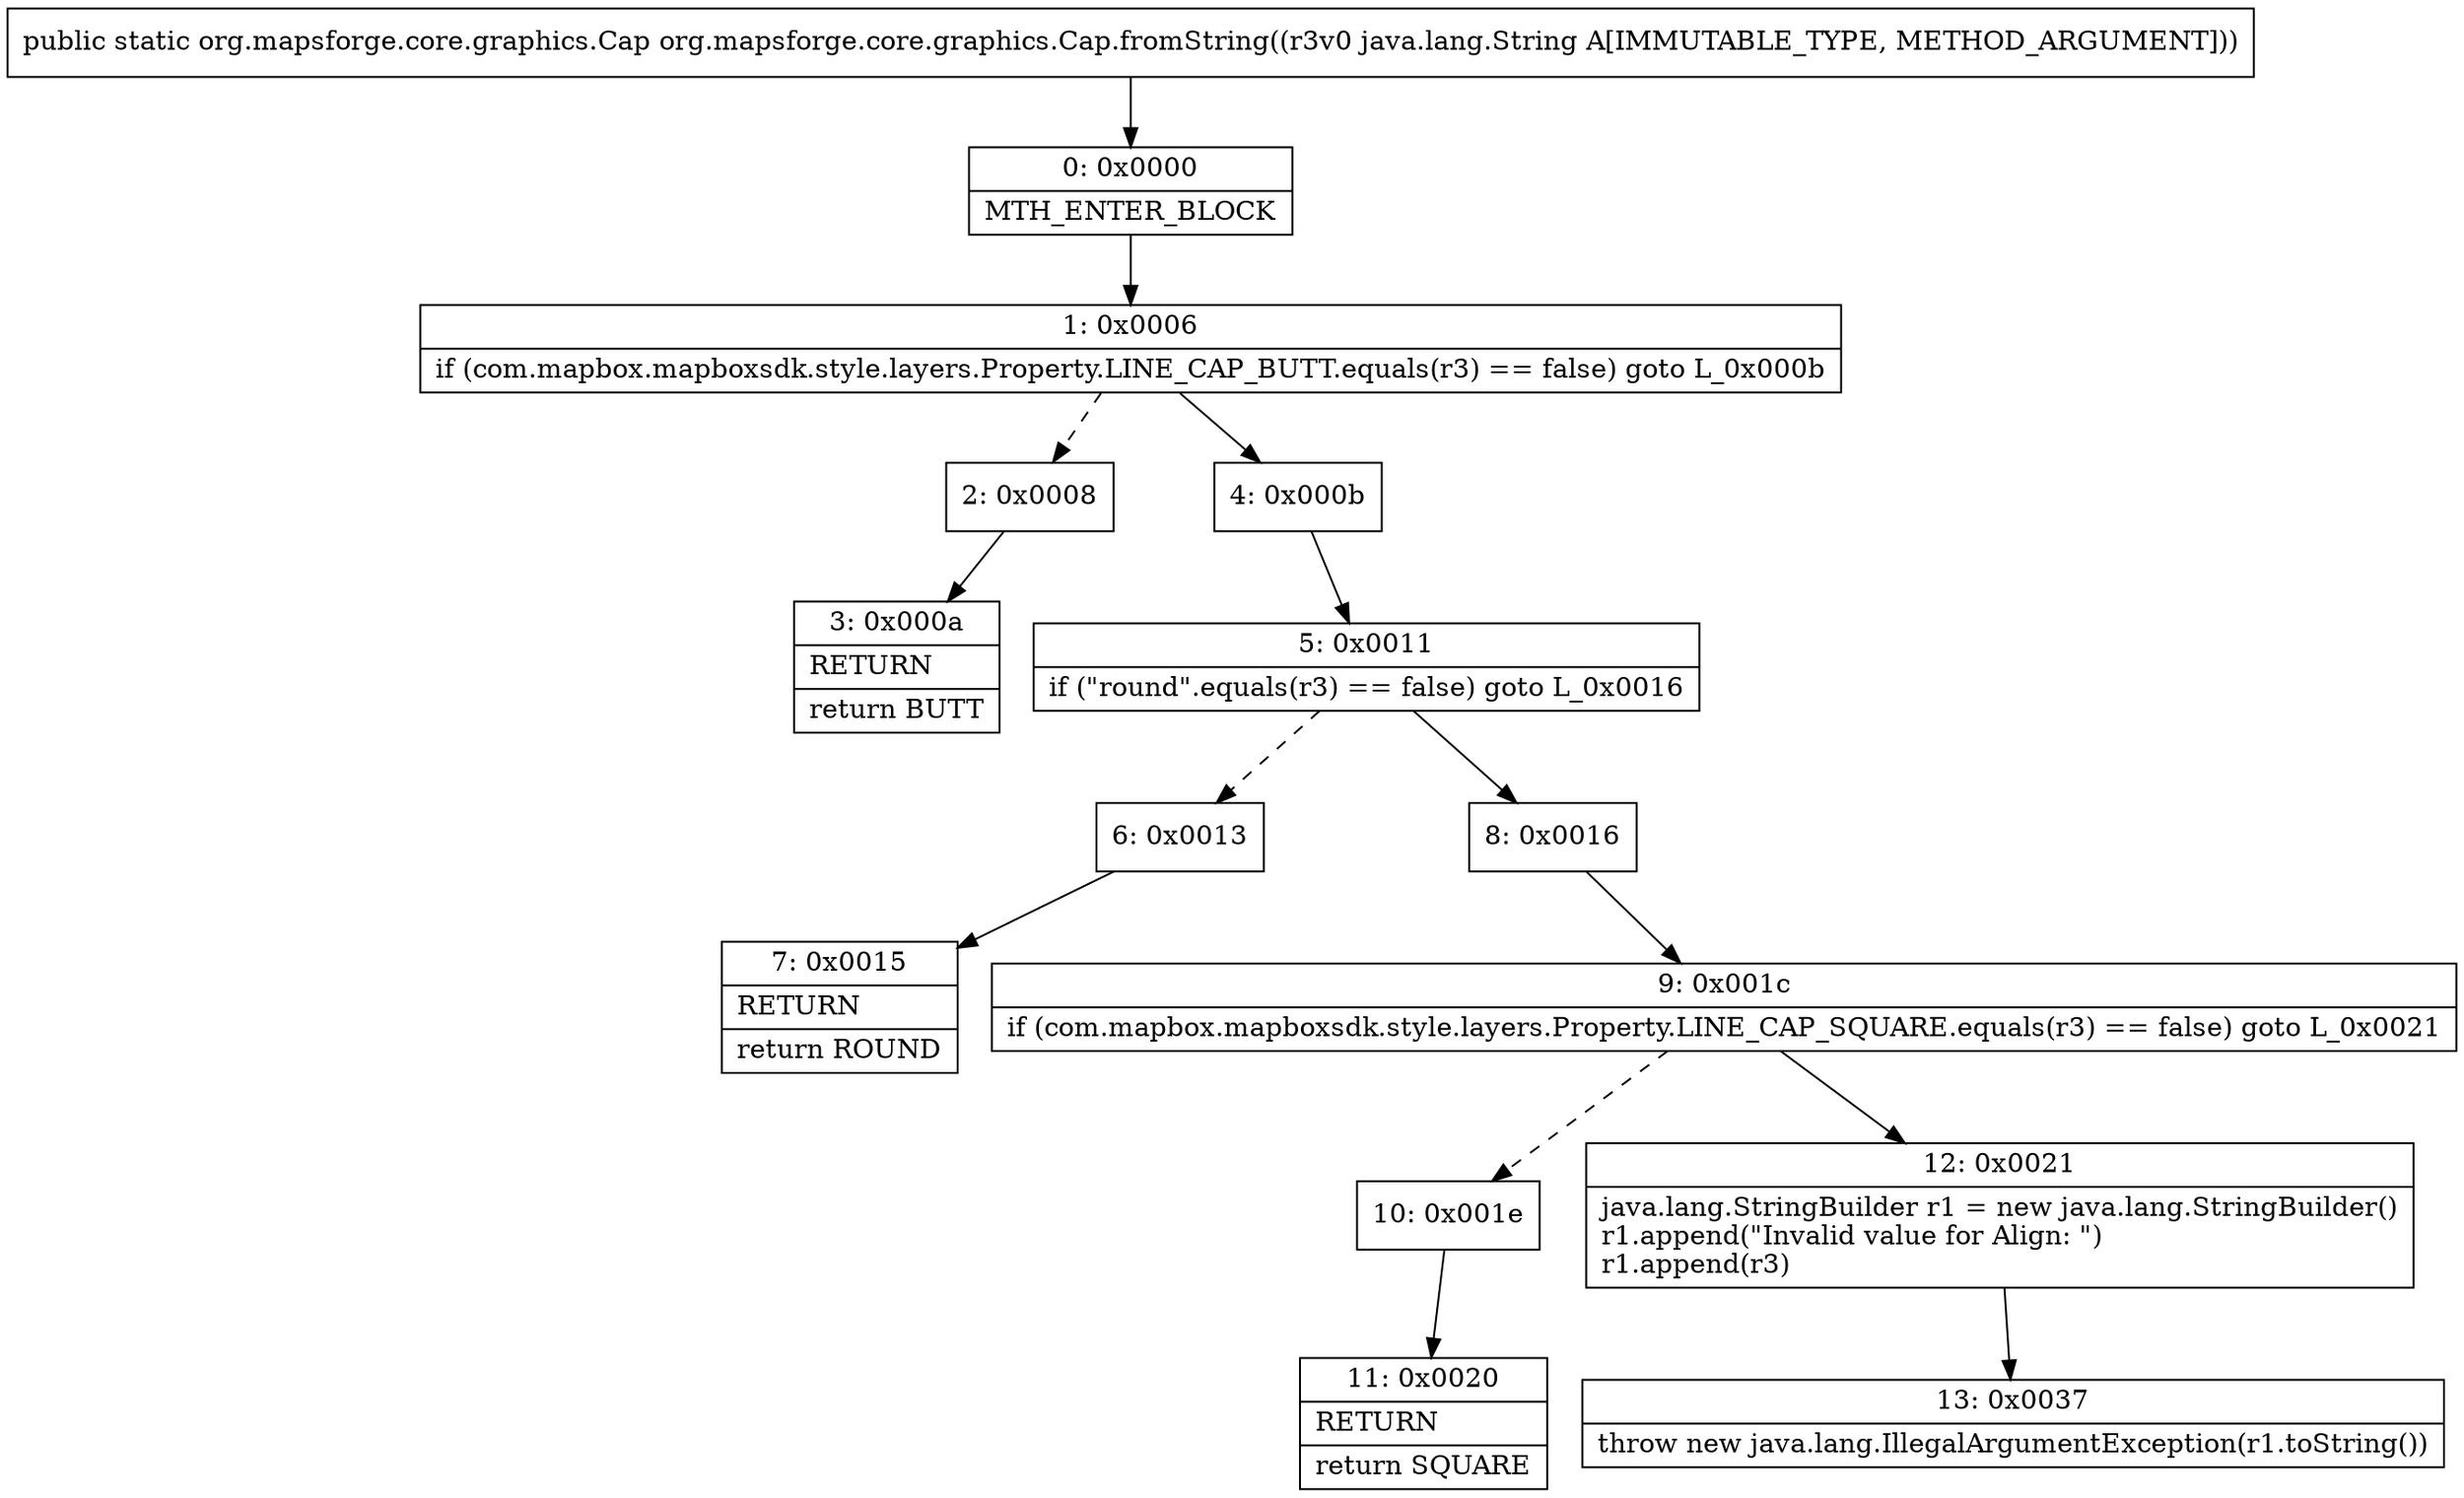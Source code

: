 digraph "CFG fororg.mapsforge.core.graphics.Cap.fromString(Ljava\/lang\/String;)Lorg\/mapsforge\/core\/graphics\/Cap;" {
Node_0 [shape=record,label="{0\:\ 0x0000|MTH_ENTER_BLOCK\l}"];
Node_1 [shape=record,label="{1\:\ 0x0006|if (com.mapbox.mapboxsdk.style.layers.Property.LINE_CAP_BUTT.equals(r3) == false) goto L_0x000b\l}"];
Node_2 [shape=record,label="{2\:\ 0x0008}"];
Node_3 [shape=record,label="{3\:\ 0x000a|RETURN\l|return BUTT\l}"];
Node_4 [shape=record,label="{4\:\ 0x000b}"];
Node_5 [shape=record,label="{5\:\ 0x0011|if (\"round\".equals(r3) == false) goto L_0x0016\l}"];
Node_6 [shape=record,label="{6\:\ 0x0013}"];
Node_7 [shape=record,label="{7\:\ 0x0015|RETURN\l|return ROUND\l}"];
Node_8 [shape=record,label="{8\:\ 0x0016}"];
Node_9 [shape=record,label="{9\:\ 0x001c|if (com.mapbox.mapboxsdk.style.layers.Property.LINE_CAP_SQUARE.equals(r3) == false) goto L_0x0021\l}"];
Node_10 [shape=record,label="{10\:\ 0x001e}"];
Node_11 [shape=record,label="{11\:\ 0x0020|RETURN\l|return SQUARE\l}"];
Node_12 [shape=record,label="{12\:\ 0x0021|java.lang.StringBuilder r1 = new java.lang.StringBuilder()\lr1.append(\"Invalid value for Align: \")\lr1.append(r3)\l}"];
Node_13 [shape=record,label="{13\:\ 0x0037|throw new java.lang.IllegalArgumentException(r1.toString())\l}"];
MethodNode[shape=record,label="{public static org.mapsforge.core.graphics.Cap org.mapsforge.core.graphics.Cap.fromString((r3v0 java.lang.String A[IMMUTABLE_TYPE, METHOD_ARGUMENT])) }"];
MethodNode -> Node_0;
Node_0 -> Node_1;
Node_1 -> Node_2[style=dashed];
Node_1 -> Node_4;
Node_2 -> Node_3;
Node_4 -> Node_5;
Node_5 -> Node_6[style=dashed];
Node_5 -> Node_8;
Node_6 -> Node_7;
Node_8 -> Node_9;
Node_9 -> Node_10[style=dashed];
Node_9 -> Node_12;
Node_10 -> Node_11;
Node_12 -> Node_13;
}

